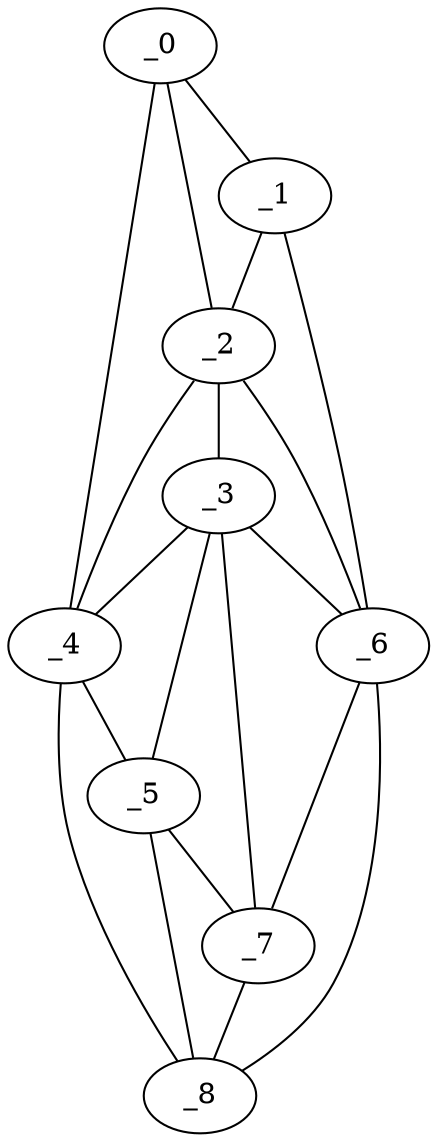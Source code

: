 graph "obj74__165.gxl" {
	_0	 [x=14,
		y=53];
	_1	 [x=21,
		y=57];
	_0 -- _1	 [valence=1];
	_2	 [x=68,
		y=53];
	_0 -- _2	 [valence=2];
	_4	 [x=99,
		y=15];
	_0 -- _4	 [valence=1];
	_1 -- _2	 [valence=1];
	_6	 [x=110,
		y=56];
	_1 -- _6	 [valence=1];
	_3	 [x=98,
		y=30];
	_2 -- _3	 [valence=2];
	_2 -- _4	 [valence=2];
	_2 -- _6	 [valence=2];
	_3 -- _4	 [valence=1];
	_5	 [x=106,
		y=17];
	_3 -- _5	 [valence=2];
	_3 -- _6	 [valence=2];
	_7	 [x=119,
		y=22];
	_3 -- _7	 [valence=2];
	_4 -- _5	 [valence=1];
	_8	 [x=124,
		y=15];
	_4 -- _8	 [valence=1];
	_5 -- _7	 [valence=1];
	_5 -- _8	 [valence=2];
	_6 -- _7	 [valence=2];
	_6 -- _8	 [valence=1];
	_7 -- _8	 [valence=1];
}
